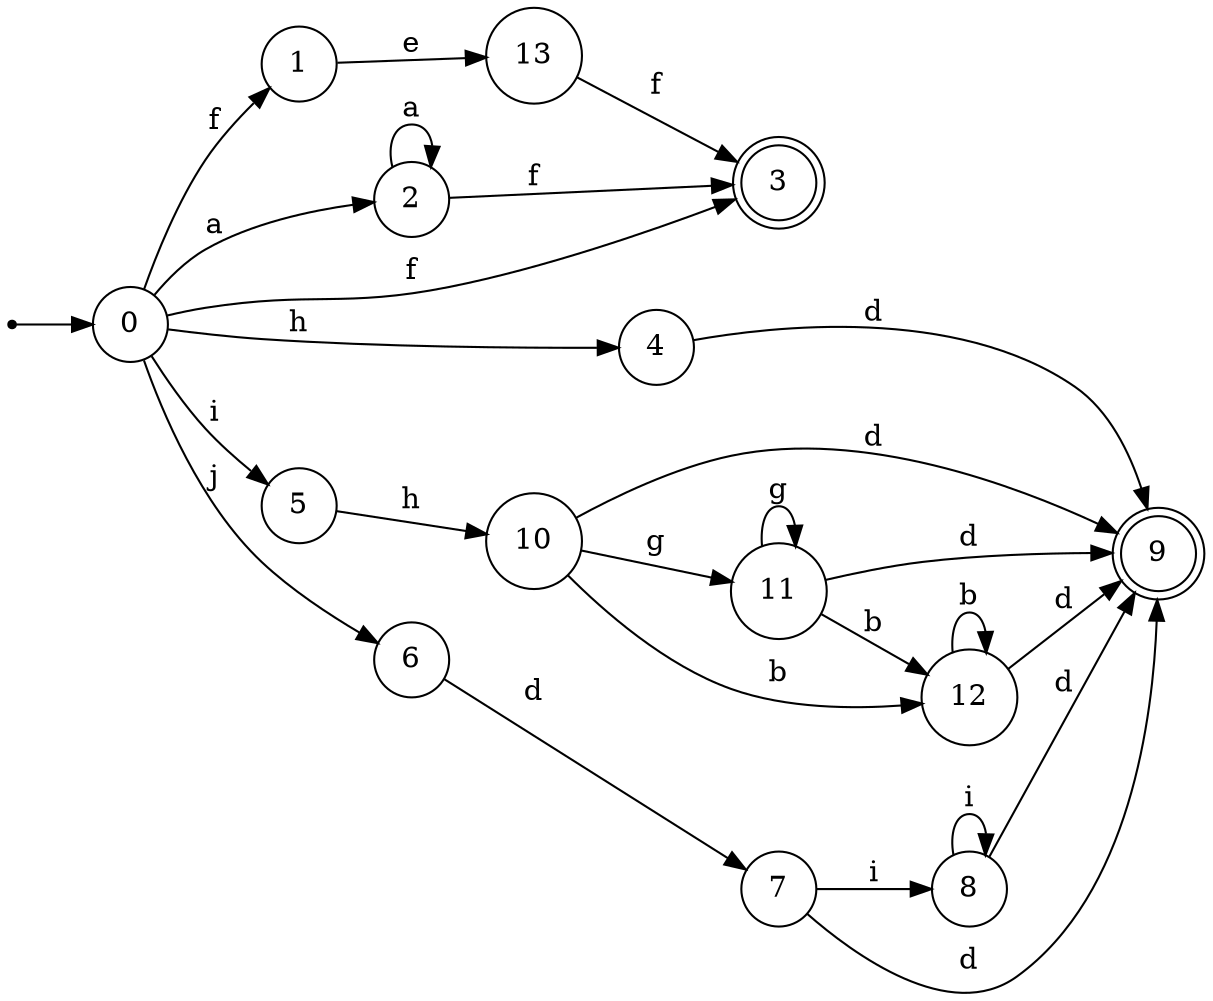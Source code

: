 digraph finite_state_machine {
rankdir=LR;
size="20,20";
node [shape = point]; "dummy0"
node [shape = circle]; "0";
"dummy0" -> "0";
node [shape = circle]; "1";
node [shape = circle]; "2";
node [shape = doublecircle]; "3";node [shape = circle]; "4";
node [shape = circle]; "5";
node [shape = circle]; "6";
node [shape = circle]; "7";
node [shape = circle]; "8";
node [shape = doublecircle]; "9";node [shape = circle]; "10";
node [shape = circle]; "11";
node [shape = circle]; "12";
node [shape = circle]; "13";
"0" -> "1" [label = "f"];
 "0" -> "3" [label = "f"];
 "0" -> "2" [label = "a"];
 "0" -> "4" [label = "h"];
 "0" -> "5" [label = "i"];
 "0" -> "6" [label = "j"];
 "6" -> "7" [label = "d"];
 "7" -> "8" [label = "i"];
 "7" -> "9" [label = "d"];
 "8" -> "8" [label = "i"];
 "8" -> "9" [label = "d"];
 "5" -> "10" [label = "h"];
 "10" -> "11" [label = "g"];
 "10" -> "12" [label = "b"];
 "10" -> "9" [label = "d"];
 "12" -> "12" [label = "b"];
 "12" -> "9" [label = "d"];
 "11" -> "11" [label = "g"];
 "11" -> "12" [label = "b"];
 "11" -> "9" [label = "d"];
 "4" -> "9" [label = "d"];
 "2" -> "2" [label = "a"];
 "2" -> "3" [label = "f"];
 "1" -> "13" [label = "e"];
 "13" -> "3" [label = "f"];
 }
